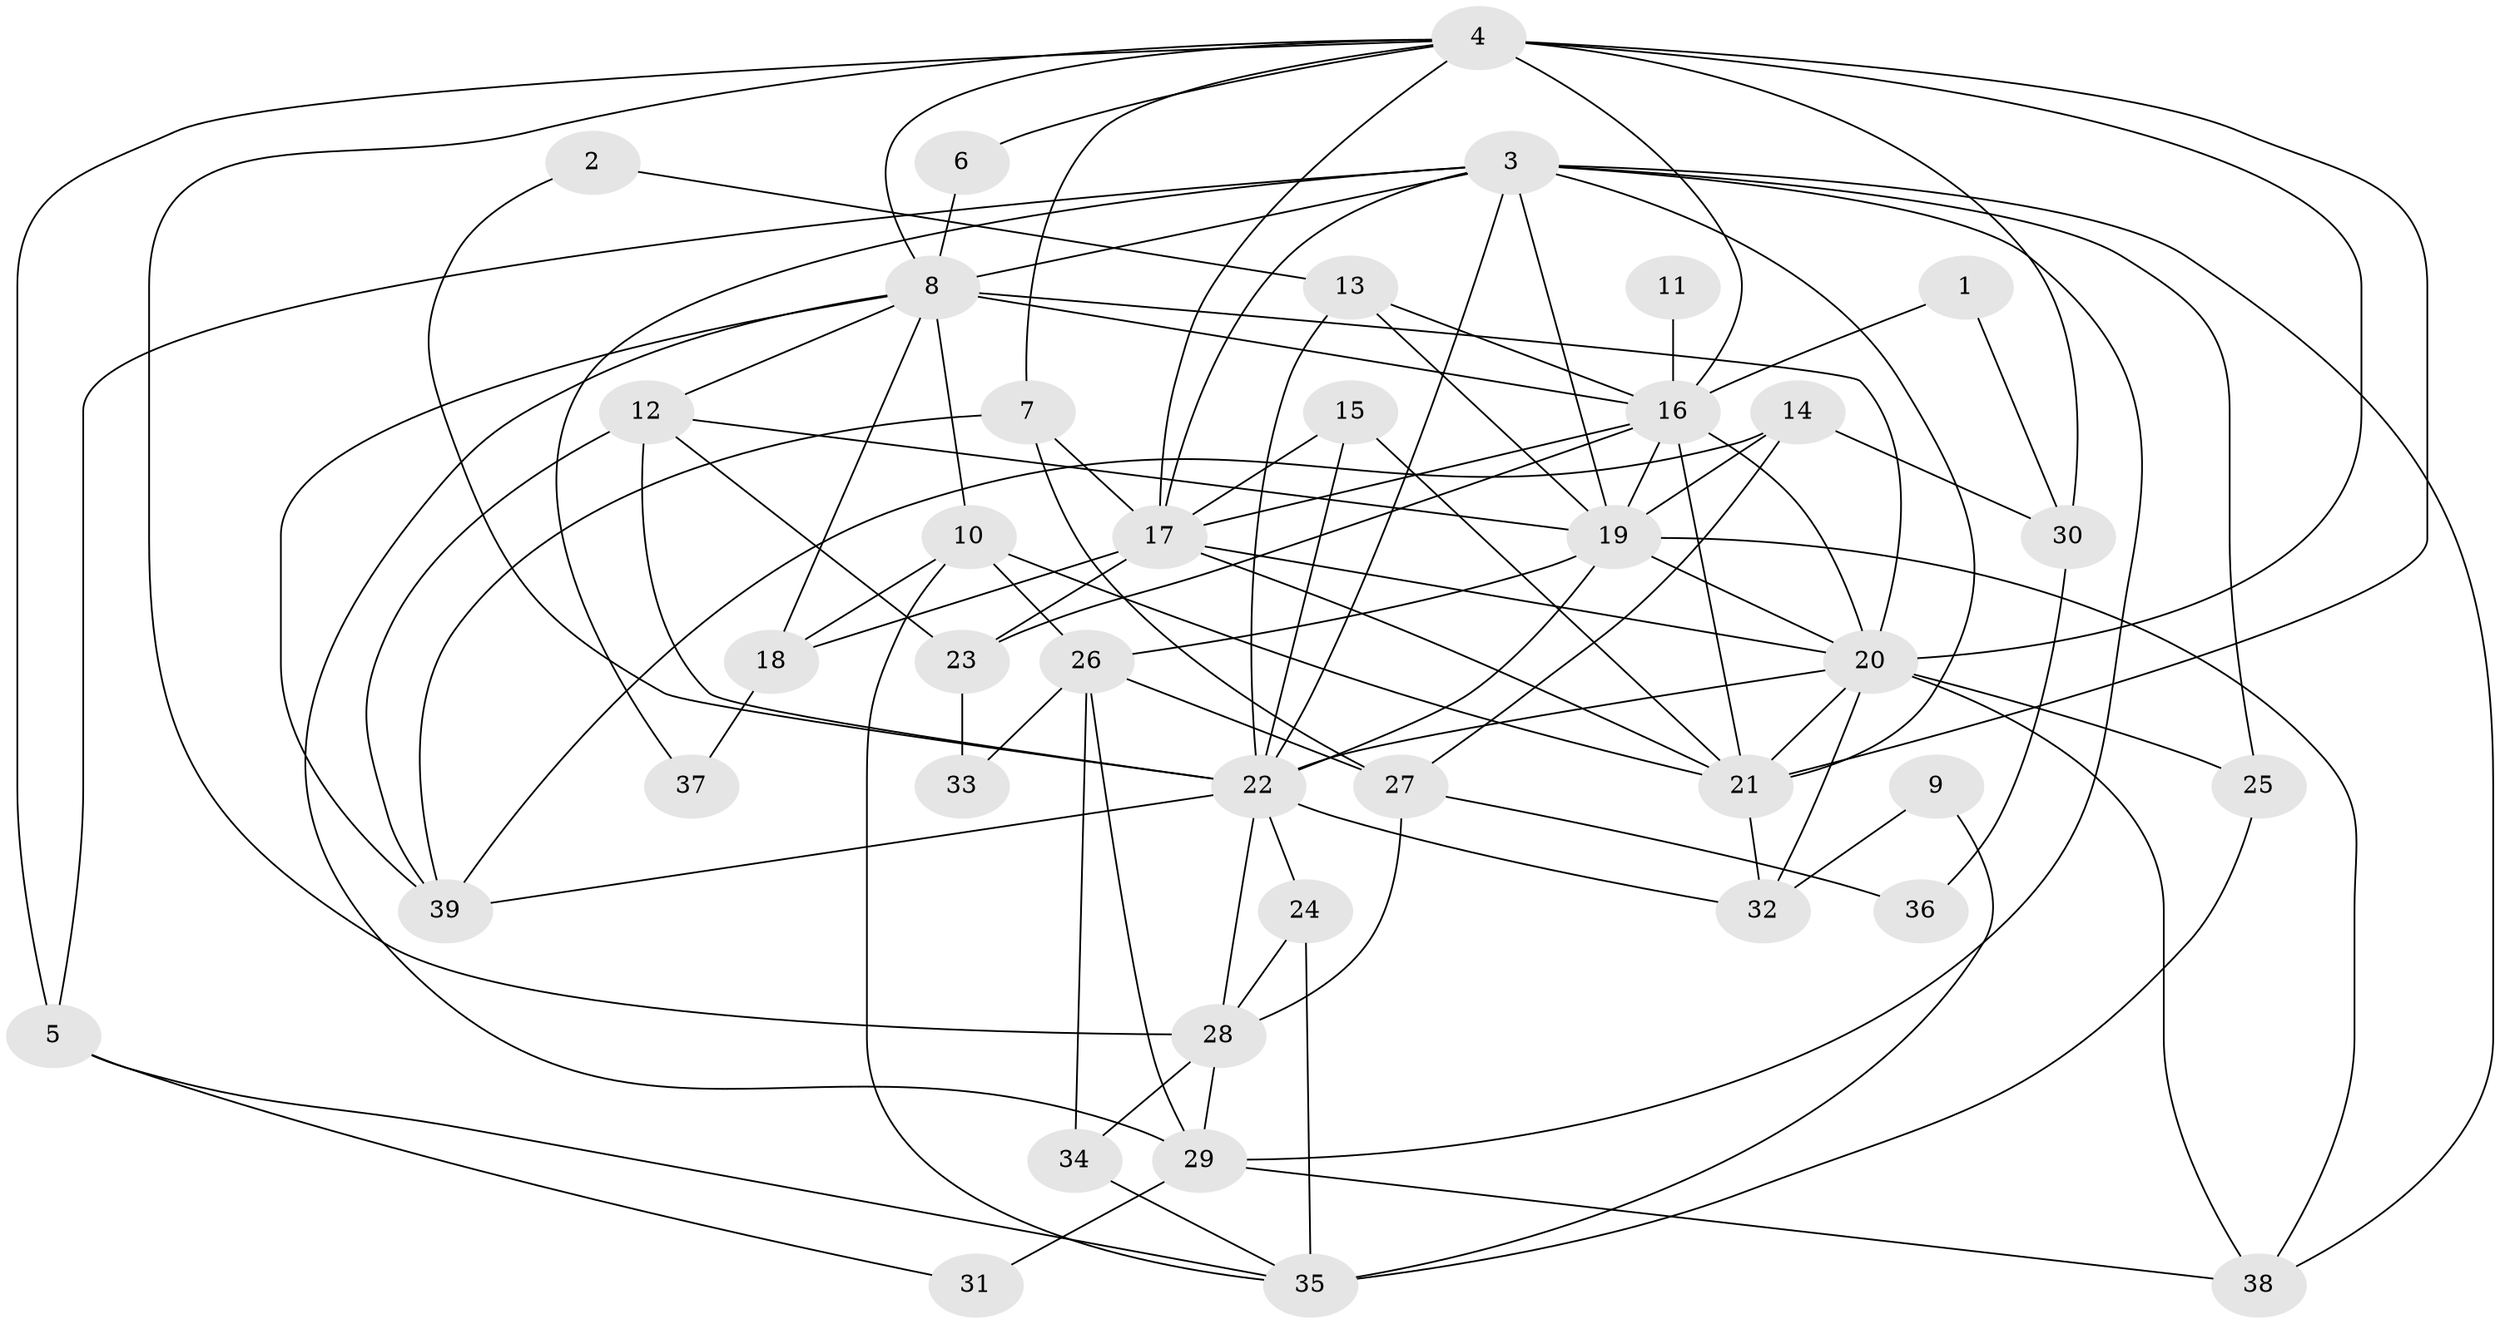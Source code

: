 // original degree distribution, {2: 0.15584415584415584, 9: 0.025974025974025976, 4: 0.24675324675324675, 5: 0.11688311688311688, 3: 0.2987012987012987, 6: 0.11688311688311688, 7: 0.025974025974025976, 8: 0.012987012987012988}
// Generated by graph-tools (version 1.1) at 2025/36/03/09/25 02:36:19]
// undirected, 39 vertices, 98 edges
graph export_dot {
graph [start="1"]
  node [color=gray90,style=filled];
  1;
  2;
  3;
  4;
  5;
  6;
  7;
  8;
  9;
  10;
  11;
  12;
  13;
  14;
  15;
  16;
  17;
  18;
  19;
  20;
  21;
  22;
  23;
  24;
  25;
  26;
  27;
  28;
  29;
  30;
  31;
  32;
  33;
  34;
  35;
  36;
  37;
  38;
  39;
  1 -- 16 [weight=1.0];
  1 -- 30 [weight=1.0];
  2 -- 13 [weight=1.0];
  2 -- 22 [weight=1.0];
  3 -- 5 [weight=1.0];
  3 -- 8 [weight=1.0];
  3 -- 17 [weight=2.0];
  3 -- 19 [weight=1.0];
  3 -- 21 [weight=1.0];
  3 -- 22 [weight=1.0];
  3 -- 25 [weight=1.0];
  3 -- 29 [weight=1.0];
  3 -- 37 [weight=1.0];
  3 -- 38 [weight=1.0];
  4 -- 5 [weight=1.0];
  4 -- 6 [weight=1.0];
  4 -- 7 [weight=1.0];
  4 -- 8 [weight=1.0];
  4 -- 16 [weight=2.0];
  4 -- 17 [weight=2.0];
  4 -- 20 [weight=2.0];
  4 -- 21 [weight=2.0];
  4 -- 28 [weight=1.0];
  4 -- 30 [weight=1.0];
  5 -- 31 [weight=1.0];
  5 -- 35 [weight=1.0];
  6 -- 8 [weight=2.0];
  7 -- 17 [weight=1.0];
  7 -- 27 [weight=1.0];
  7 -- 39 [weight=1.0];
  8 -- 10 [weight=1.0];
  8 -- 12 [weight=1.0];
  8 -- 16 [weight=1.0];
  8 -- 18 [weight=1.0];
  8 -- 20 [weight=1.0];
  8 -- 29 [weight=1.0];
  8 -- 39 [weight=1.0];
  9 -- 32 [weight=1.0];
  9 -- 35 [weight=1.0];
  10 -- 18 [weight=1.0];
  10 -- 21 [weight=1.0];
  10 -- 26 [weight=1.0];
  10 -- 35 [weight=1.0];
  11 -- 16 [weight=2.0];
  12 -- 19 [weight=1.0];
  12 -- 22 [weight=1.0];
  12 -- 23 [weight=1.0];
  12 -- 39 [weight=1.0];
  13 -- 16 [weight=1.0];
  13 -- 19 [weight=1.0];
  13 -- 22 [weight=1.0];
  14 -- 19 [weight=1.0];
  14 -- 27 [weight=1.0];
  14 -- 30 [weight=1.0];
  14 -- 39 [weight=2.0];
  15 -- 17 [weight=1.0];
  15 -- 21 [weight=1.0];
  15 -- 22 [weight=1.0];
  16 -- 17 [weight=1.0];
  16 -- 19 [weight=1.0];
  16 -- 20 [weight=1.0];
  16 -- 21 [weight=2.0];
  16 -- 23 [weight=1.0];
  17 -- 18 [weight=1.0];
  17 -- 20 [weight=1.0];
  17 -- 21 [weight=1.0];
  17 -- 23 [weight=1.0];
  18 -- 37 [weight=1.0];
  19 -- 20 [weight=1.0];
  19 -- 22 [weight=1.0];
  19 -- 26 [weight=1.0];
  19 -- 38 [weight=1.0];
  20 -- 21 [weight=1.0];
  20 -- 22 [weight=2.0];
  20 -- 25 [weight=1.0];
  20 -- 32 [weight=1.0];
  20 -- 38 [weight=1.0];
  21 -- 32 [weight=1.0];
  22 -- 24 [weight=1.0];
  22 -- 28 [weight=1.0];
  22 -- 32 [weight=1.0];
  22 -- 39 [weight=1.0];
  23 -- 33 [weight=1.0];
  24 -- 28 [weight=1.0];
  24 -- 35 [weight=1.0];
  25 -- 35 [weight=1.0];
  26 -- 27 [weight=1.0];
  26 -- 29 [weight=2.0];
  26 -- 33 [weight=2.0];
  26 -- 34 [weight=1.0];
  27 -- 28 [weight=1.0];
  27 -- 36 [weight=1.0];
  28 -- 29 [weight=1.0];
  28 -- 34 [weight=1.0];
  29 -- 31 [weight=1.0];
  29 -- 38 [weight=1.0];
  30 -- 36 [weight=1.0];
  34 -- 35 [weight=1.0];
}
